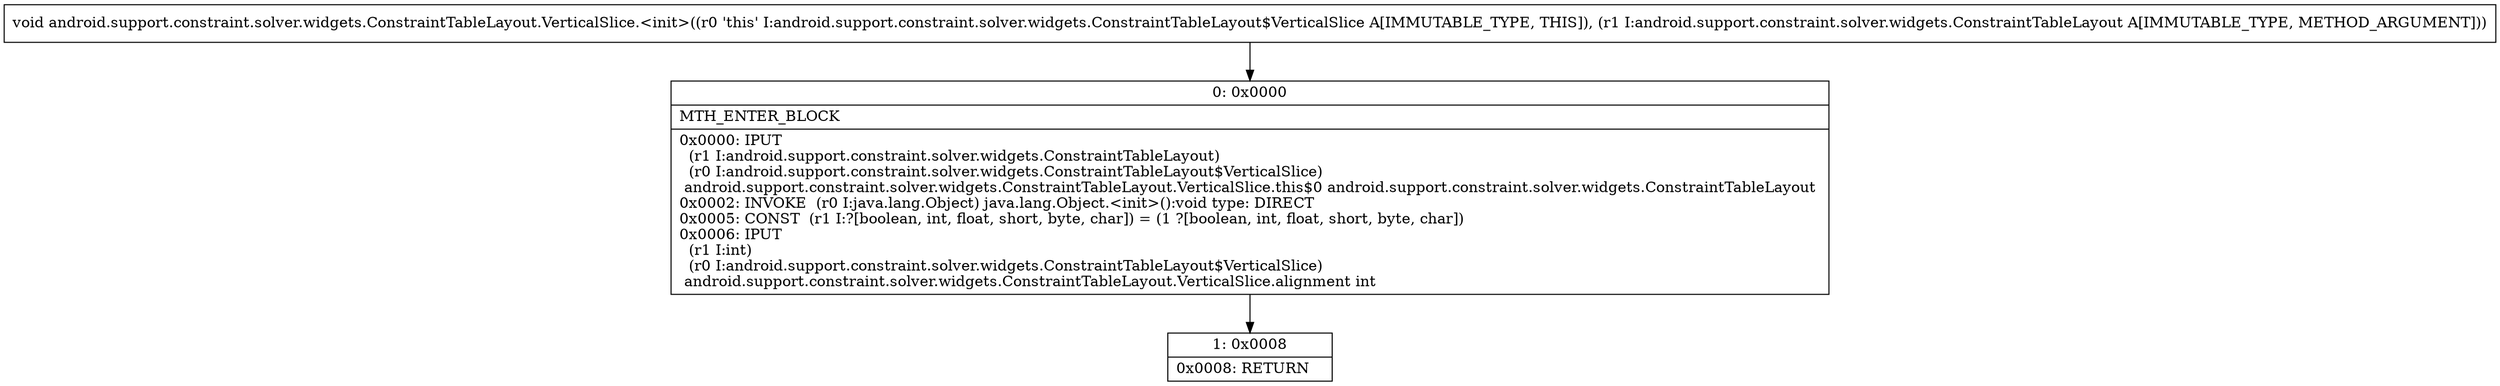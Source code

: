 digraph "CFG forandroid.support.constraint.solver.widgets.ConstraintTableLayout.VerticalSlice.\<init\>(Landroid\/support\/constraint\/solver\/widgets\/ConstraintTableLayout;)V" {
Node_0 [shape=record,label="{0\:\ 0x0000|MTH_ENTER_BLOCK\l|0x0000: IPUT  \l  (r1 I:android.support.constraint.solver.widgets.ConstraintTableLayout)\l  (r0 I:android.support.constraint.solver.widgets.ConstraintTableLayout$VerticalSlice)\l android.support.constraint.solver.widgets.ConstraintTableLayout.VerticalSlice.this$0 android.support.constraint.solver.widgets.ConstraintTableLayout \l0x0002: INVOKE  (r0 I:java.lang.Object) java.lang.Object.\<init\>():void type: DIRECT \l0x0005: CONST  (r1 I:?[boolean, int, float, short, byte, char]) = (1 ?[boolean, int, float, short, byte, char]) \l0x0006: IPUT  \l  (r1 I:int)\l  (r0 I:android.support.constraint.solver.widgets.ConstraintTableLayout$VerticalSlice)\l android.support.constraint.solver.widgets.ConstraintTableLayout.VerticalSlice.alignment int \l}"];
Node_1 [shape=record,label="{1\:\ 0x0008|0x0008: RETURN   \l}"];
MethodNode[shape=record,label="{void android.support.constraint.solver.widgets.ConstraintTableLayout.VerticalSlice.\<init\>((r0 'this' I:android.support.constraint.solver.widgets.ConstraintTableLayout$VerticalSlice A[IMMUTABLE_TYPE, THIS]), (r1 I:android.support.constraint.solver.widgets.ConstraintTableLayout A[IMMUTABLE_TYPE, METHOD_ARGUMENT])) }"];
MethodNode -> Node_0;
Node_0 -> Node_1;
}

